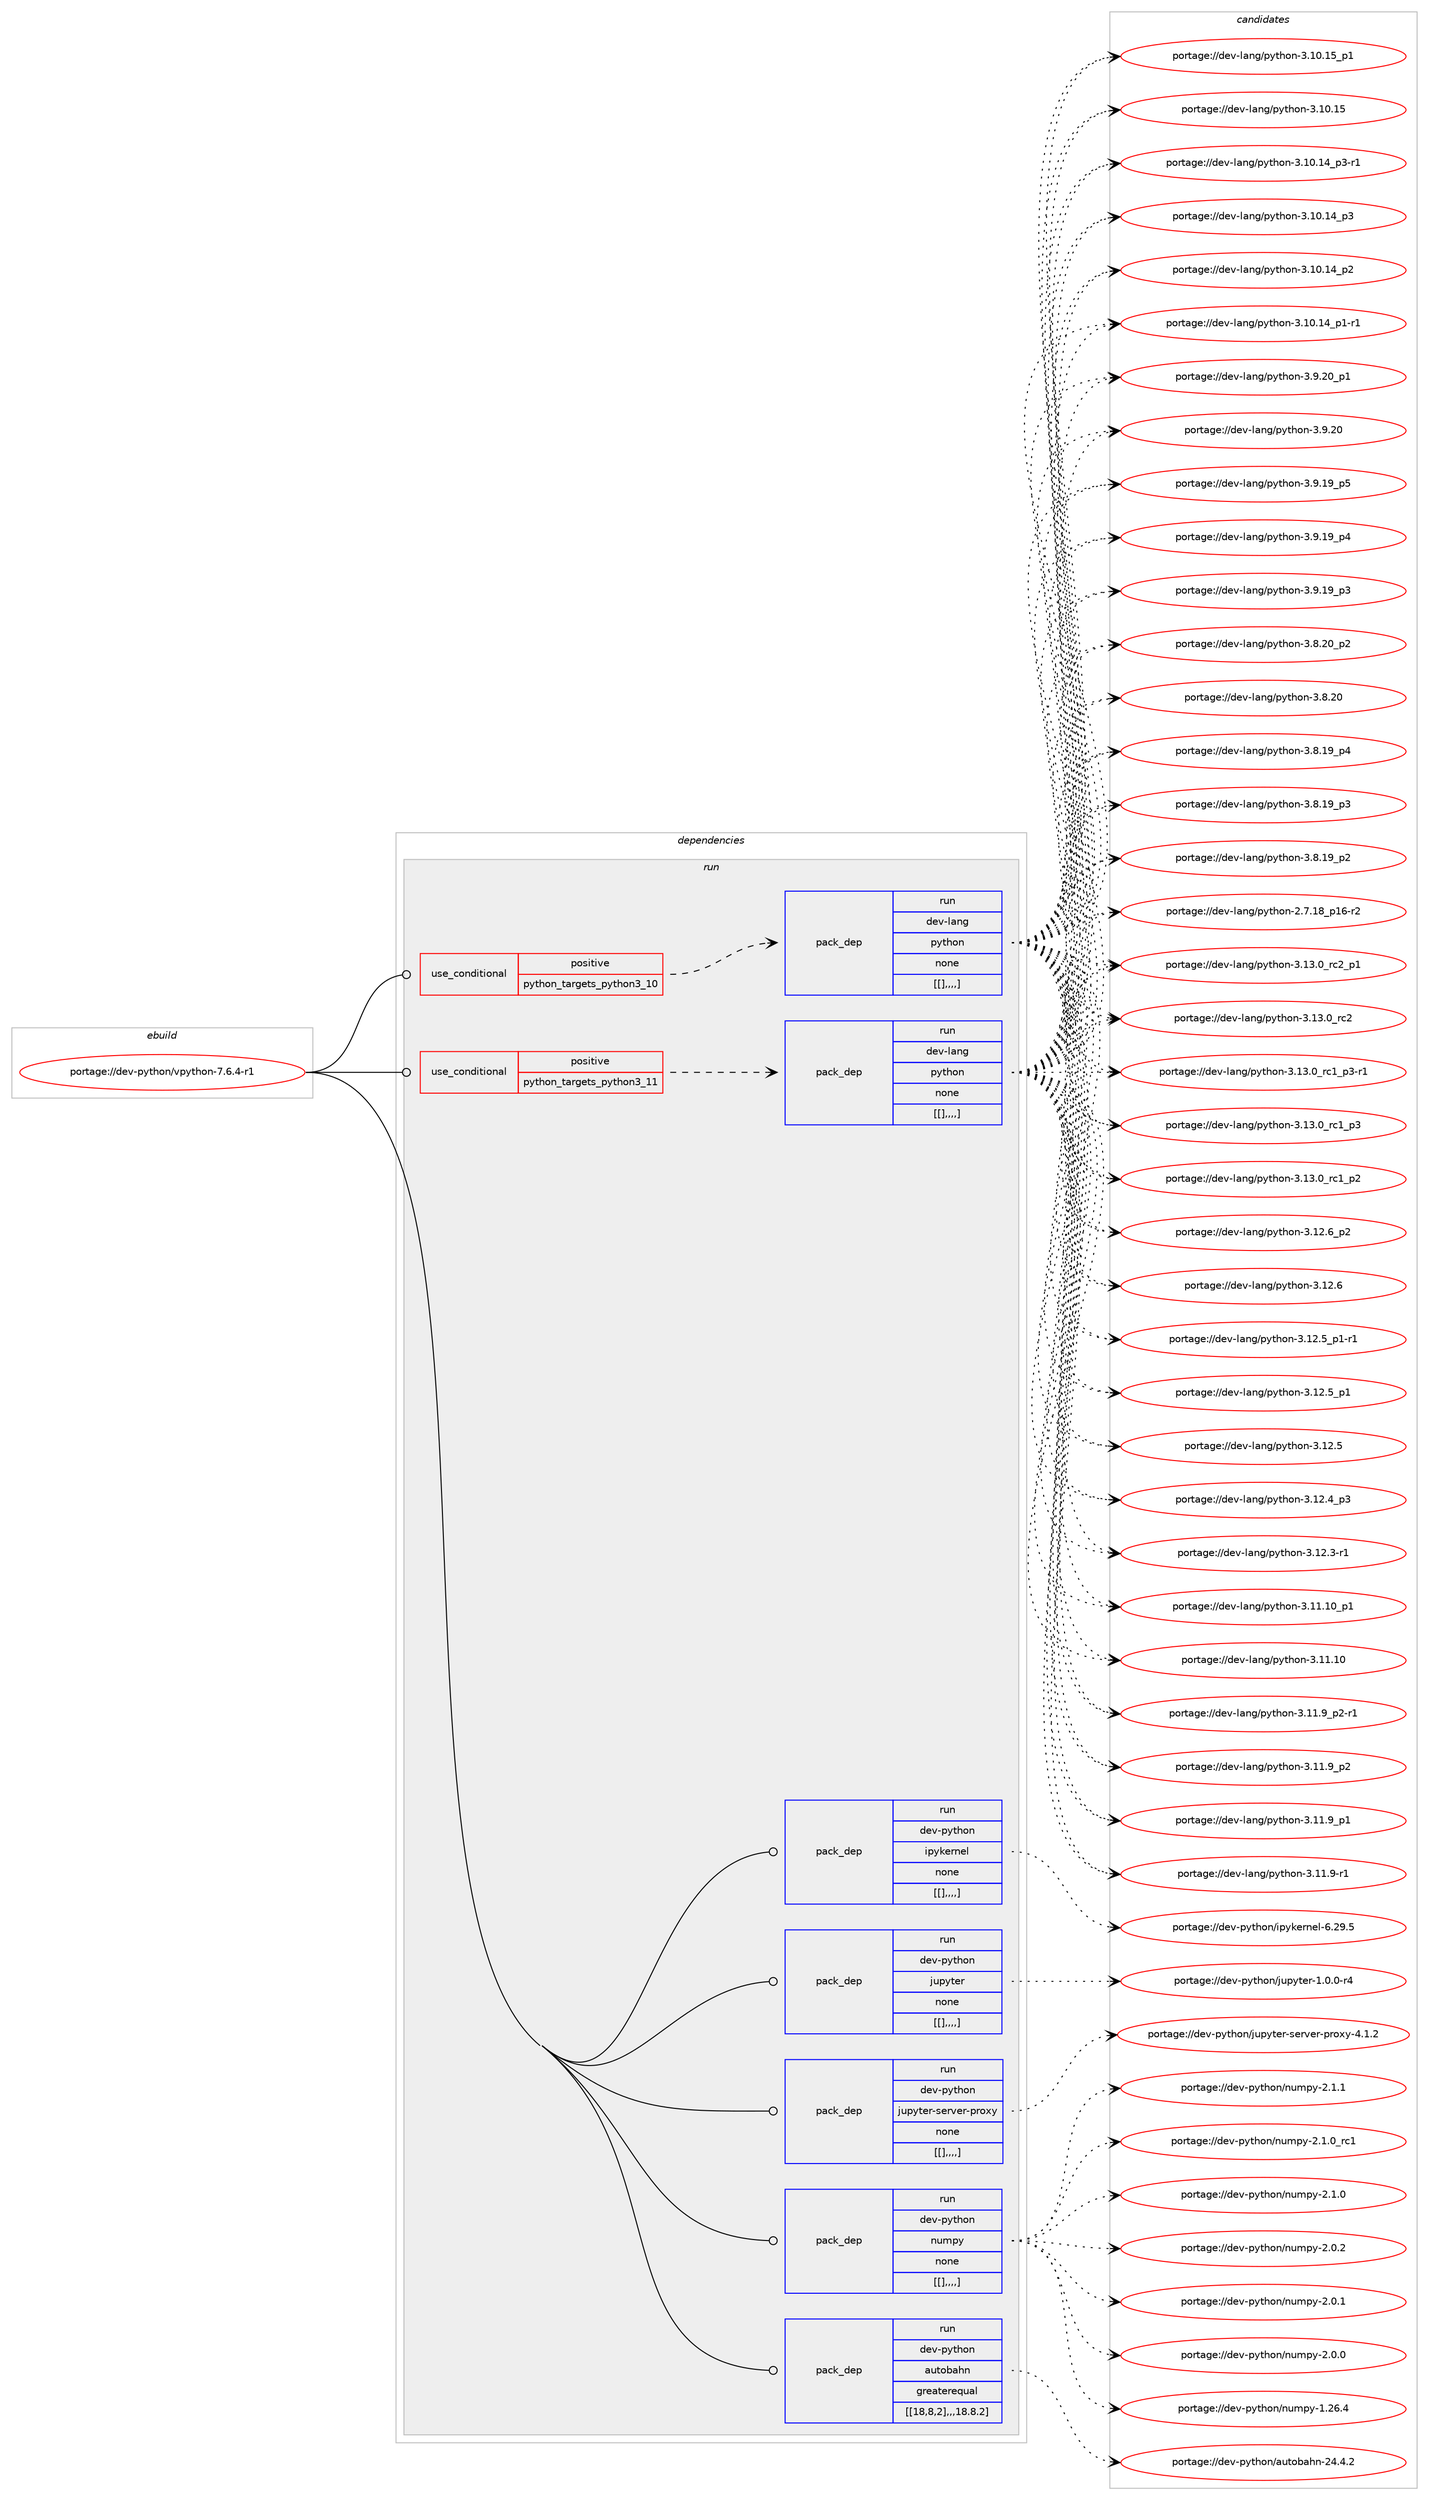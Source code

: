 digraph prolog {

# *************
# Graph options
# *************

newrank=true;
concentrate=true;
compound=true;
graph [rankdir=LR,fontname=Helvetica,fontsize=10,ranksep=1.5];#, ranksep=2.5, nodesep=0.2];
edge  [arrowhead=vee];
node  [fontname=Helvetica,fontsize=10];

# **********
# The ebuild
# **********

subgraph cluster_leftcol {
color=gray;
label=<<i>ebuild</i>>;
id [label="portage://dev-python/vpython-7.6.4-r1", color=red, width=4, href="../dev-python/vpython-7.6.4-r1.svg"];
}

# ****************
# The dependencies
# ****************

subgraph cluster_midcol {
color=gray;
label=<<i>dependencies</i>>;
subgraph cluster_compile {
fillcolor="#eeeeee";
style=filled;
label=<<i>compile</i>>;
}
subgraph cluster_compileandrun {
fillcolor="#eeeeee";
style=filled;
label=<<i>compile and run</i>>;
}
subgraph cluster_run {
fillcolor="#eeeeee";
style=filled;
label=<<i>run</i>>;
subgraph cond42833 {
dependency170554 [label=<<TABLE BORDER="0" CELLBORDER="1" CELLSPACING="0" CELLPADDING="4"><TR><TD ROWSPAN="3" CELLPADDING="10">use_conditional</TD></TR><TR><TD>positive</TD></TR><TR><TD>python_targets_python3_10</TD></TR></TABLE>>, shape=none, color=red];
subgraph pack126458 {
dependency170555 [label=<<TABLE BORDER="0" CELLBORDER="1" CELLSPACING="0" CELLPADDING="4" WIDTH="220"><TR><TD ROWSPAN="6" CELLPADDING="30">pack_dep</TD></TR><TR><TD WIDTH="110">run</TD></TR><TR><TD>dev-lang</TD></TR><TR><TD>python</TD></TR><TR><TD>none</TD></TR><TR><TD>[[],,,,]</TD></TR></TABLE>>, shape=none, color=blue];
}
dependency170554:e -> dependency170555:w [weight=20,style="dashed",arrowhead="vee"];
}
id:e -> dependency170554:w [weight=20,style="solid",arrowhead="odot"];
subgraph cond42834 {
dependency170556 [label=<<TABLE BORDER="0" CELLBORDER="1" CELLSPACING="0" CELLPADDING="4"><TR><TD ROWSPAN="3" CELLPADDING="10">use_conditional</TD></TR><TR><TD>positive</TD></TR><TR><TD>python_targets_python3_11</TD></TR></TABLE>>, shape=none, color=red];
subgraph pack126459 {
dependency170557 [label=<<TABLE BORDER="0" CELLBORDER="1" CELLSPACING="0" CELLPADDING="4" WIDTH="220"><TR><TD ROWSPAN="6" CELLPADDING="30">pack_dep</TD></TR><TR><TD WIDTH="110">run</TD></TR><TR><TD>dev-lang</TD></TR><TR><TD>python</TD></TR><TR><TD>none</TD></TR><TR><TD>[[],,,,]</TD></TR></TABLE>>, shape=none, color=blue];
}
dependency170556:e -> dependency170557:w [weight=20,style="dashed",arrowhead="vee"];
}
id:e -> dependency170556:w [weight=20,style="solid",arrowhead="odot"];
subgraph pack126460 {
dependency170558 [label=<<TABLE BORDER="0" CELLBORDER="1" CELLSPACING="0" CELLPADDING="4" WIDTH="220"><TR><TD ROWSPAN="6" CELLPADDING="30">pack_dep</TD></TR><TR><TD WIDTH="110">run</TD></TR><TR><TD>dev-python</TD></TR><TR><TD>autobahn</TD></TR><TR><TD>greaterequal</TD></TR><TR><TD>[[18,8,2],,,18.8.2]</TD></TR></TABLE>>, shape=none, color=blue];
}
id:e -> dependency170558:w [weight=20,style="solid",arrowhead="odot"];
subgraph pack126461 {
dependency170559 [label=<<TABLE BORDER="0" CELLBORDER="1" CELLSPACING="0" CELLPADDING="4" WIDTH="220"><TR><TD ROWSPAN="6" CELLPADDING="30">pack_dep</TD></TR><TR><TD WIDTH="110">run</TD></TR><TR><TD>dev-python</TD></TR><TR><TD>ipykernel</TD></TR><TR><TD>none</TD></TR><TR><TD>[[],,,,]</TD></TR></TABLE>>, shape=none, color=blue];
}
id:e -> dependency170559:w [weight=20,style="solid",arrowhead="odot"];
subgraph pack126462 {
dependency170560 [label=<<TABLE BORDER="0" CELLBORDER="1" CELLSPACING="0" CELLPADDING="4" WIDTH="220"><TR><TD ROWSPAN="6" CELLPADDING="30">pack_dep</TD></TR><TR><TD WIDTH="110">run</TD></TR><TR><TD>dev-python</TD></TR><TR><TD>jupyter</TD></TR><TR><TD>none</TD></TR><TR><TD>[[],,,,]</TD></TR></TABLE>>, shape=none, color=blue];
}
id:e -> dependency170560:w [weight=20,style="solid",arrowhead="odot"];
subgraph pack126463 {
dependency170561 [label=<<TABLE BORDER="0" CELLBORDER="1" CELLSPACING="0" CELLPADDING="4" WIDTH="220"><TR><TD ROWSPAN="6" CELLPADDING="30">pack_dep</TD></TR><TR><TD WIDTH="110">run</TD></TR><TR><TD>dev-python</TD></TR><TR><TD>jupyter-server-proxy</TD></TR><TR><TD>none</TD></TR><TR><TD>[[],,,,]</TD></TR></TABLE>>, shape=none, color=blue];
}
id:e -> dependency170561:w [weight=20,style="solid",arrowhead="odot"];
subgraph pack126464 {
dependency170562 [label=<<TABLE BORDER="0" CELLBORDER="1" CELLSPACING="0" CELLPADDING="4" WIDTH="220"><TR><TD ROWSPAN="6" CELLPADDING="30">pack_dep</TD></TR><TR><TD WIDTH="110">run</TD></TR><TR><TD>dev-python</TD></TR><TR><TD>numpy</TD></TR><TR><TD>none</TD></TR><TR><TD>[[],,,,]</TD></TR></TABLE>>, shape=none, color=blue];
}
id:e -> dependency170562:w [weight=20,style="solid",arrowhead="odot"];
}
}

# **************
# The candidates
# **************

subgraph cluster_choices {
rank=same;
color=gray;
label=<<i>candidates</i>>;

subgraph choice126458 {
color=black;
nodesep=1;
choice100101118451089711010347112121116104111110455146495146489511499509511249 [label="portage://dev-lang/python-3.13.0_rc2_p1", color=red, width=4,href="../dev-lang/python-3.13.0_rc2_p1.svg"];
choice10010111845108971101034711212111610411111045514649514648951149950 [label="portage://dev-lang/python-3.13.0_rc2", color=red, width=4,href="../dev-lang/python-3.13.0_rc2.svg"];
choice1001011184510897110103471121211161041111104551464951464895114994995112514511449 [label="portage://dev-lang/python-3.13.0_rc1_p3-r1", color=red, width=4,href="../dev-lang/python-3.13.0_rc1_p3-r1.svg"];
choice100101118451089711010347112121116104111110455146495146489511499499511251 [label="portage://dev-lang/python-3.13.0_rc1_p3", color=red, width=4,href="../dev-lang/python-3.13.0_rc1_p3.svg"];
choice100101118451089711010347112121116104111110455146495146489511499499511250 [label="portage://dev-lang/python-3.13.0_rc1_p2", color=red, width=4,href="../dev-lang/python-3.13.0_rc1_p2.svg"];
choice100101118451089711010347112121116104111110455146495046549511250 [label="portage://dev-lang/python-3.12.6_p2", color=red, width=4,href="../dev-lang/python-3.12.6_p2.svg"];
choice10010111845108971101034711212111610411111045514649504654 [label="portage://dev-lang/python-3.12.6", color=red, width=4,href="../dev-lang/python-3.12.6.svg"];
choice1001011184510897110103471121211161041111104551464950465395112494511449 [label="portage://dev-lang/python-3.12.5_p1-r1", color=red, width=4,href="../dev-lang/python-3.12.5_p1-r1.svg"];
choice100101118451089711010347112121116104111110455146495046539511249 [label="portage://dev-lang/python-3.12.5_p1", color=red, width=4,href="../dev-lang/python-3.12.5_p1.svg"];
choice10010111845108971101034711212111610411111045514649504653 [label="portage://dev-lang/python-3.12.5", color=red, width=4,href="../dev-lang/python-3.12.5.svg"];
choice100101118451089711010347112121116104111110455146495046529511251 [label="portage://dev-lang/python-3.12.4_p3", color=red, width=4,href="../dev-lang/python-3.12.4_p3.svg"];
choice100101118451089711010347112121116104111110455146495046514511449 [label="portage://dev-lang/python-3.12.3-r1", color=red, width=4,href="../dev-lang/python-3.12.3-r1.svg"];
choice10010111845108971101034711212111610411111045514649494649489511249 [label="portage://dev-lang/python-3.11.10_p1", color=red, width=4,href="../dev-lang/python-3.11.10_p1.svg"];
choice1001011184510897110103471121211161041111104551464949464948 [label="portage://dev-lang/python-3.11.10", color=red, width=4,href="../dev-lang/python-3.11.10.svg"];
choice1001011184510897110103471121211161041111104551464949465795112504511449 [label="portage://dev-lang/python-3.11.9_p2-r1", color=red, width=4,href="../dev-lang/python-3.11.9_p2-r1.svg"];
choice100101118451089711010347112121116104111110455146494946579511250 [label="portage://dev-lang/python-3.11.9_p2", color=red, width=4,href="../dev-lang/python-3.11.9_p2.svg"];
choice100101118451089711010347112121116104111110455146494946579511249 [label="portage://dev-lang/python-3.11.9_p1", color=red, width=4,href="../dev-lang/python-3.11.9_p1.svg"];
choice100101118451089711010347112121116104111110455146494946574511449 [label="portage://dev-lang/python-3.11.9-r1", color=red, width=4,href="../dev-lang/python-3.11.9-r1.svg"];
choice10010111845108971101034711212111610411111045514649484649539511249 [label="portage://dev-lang/python-3.10.15_p1", color=red, width=4,href="../dev-lang/python-3.10.15_p1.svg"];
choice1001011184510897110103471121211161041111104551464948464953 [label="portage://dev-lang/python-3.10.15", color=red, width=4,href="../dev-lang/python-3.10.15.svg"];
choice100101118451089711010347112121116104111110455146494846495295112514511449 [label="portage://dev-lang/python-3.10.14_p3-r1", color=red, width=4,href="../dev-lang/python-3.10.14_p3-r1.svg"];
choice10010111845108971101034711212111610411111045514649484649529511251 [label="portage://dev-lang/python-3.10.14_p3", color=red, width=4,href="../dev-lang/python-3.10.14_p3.svg"];
choice10010111845108971101034711212111610411111045514649484649529511250 [label="portage://dev-lang/python-3.10.14_p2", color=red, width=4,href="../dev-lang/python-3.10.14_p2.svg"];
choice100101118451089711010347112121116104111110455146494846495295112494511449 [label="portage://dev-lang/python-3.10.14_p1-r1", color=red, width=4,href="../dev-lang/python-3.10.14_p1-r1.svg"];
choice100101118451089711010347112121116104111110455146574650489511249 [label="portage://dev-lang/python-3.9.20_p1", color=red, width=4,href="../dev-lang/python-3.9.20_p1.svg"];
choice10010111845108971101034711212111610411111045514657465048 [label="portage://dev-lang/python-3.9.20", color=red, width=4,href="../dev-lang/python-3.9.20.svg"];
choice100101118451089711010347112121116104111110455146574649579511253 [label="portage://dev-lang/python-3.9.19_p5", color=red, width=4,href="../dev-lang/python-3.9.19_p5.svg"];
choice100101118451089711010347112121116104111110455146574649579511252 [label="portage://dev-lang/python-3.9.19_p4", color=red, width=4,href="../dev-lang/python-3.9.19_p4.svg"];
choice100101118451089711010347112121116104111110455146574649579511251 [label="portage://dev-lang/python-3.9.19_p3", color=red, width=4,href="../dev-lang/python-3.9.19_p3.svg"];
choice100101118451089711010347112121116104111110455146564650489511250 [label="portage://dev-lang/python-3.8.20_p2", color=red, width=4,href="../dev-lang/python-3.8.20_p2.svg"];
choice10010111845108971101034711212111610411111045514656465048 [label="portage://dev-lang/python-3.8.20", color=red, width=4,href="../dev-lang/python-3.8.20.svg"];
choice100101118451089711010347112121116104111110455146564649579511252 [label="portage://dev-lang/python-3.8.19_p4", color=red, width=4,href="../dev-lang/python-3.8.19_p4.svg"];
choice100101118451089711010347112121116104111110455146564649579511251 [label="portage://dev-lang/python-3.8.19_p3", color=red, width=4,href="../dev-lang/python-3.8.19_p3.svg"];
choice100101118451089711010347112121116104111110455146564649579511250 [label="portage://dev-lang/python-3.8.19_p2", color=red, width=4,href="../dev-lang/python-3.8.19_p2.svg"];
choice100101118451089711010347112121116104111110455046554649569511249544511450 [label="portage://dev-lang/python-2.7.18_p16-r2", color=red, width=4,href="../dev-lang/python-2.7.18_p16-r2.svg"];
dependency170555:e -> choice100101118451089711010347112121116104111110455146495146489511499509511249:w [style=dotted,weight="100"];
dependency170555:e -> choice10010111845108971101034711212111610411111045514649514648951149950:w [style=dotted,weight="100"];
dependency170555:e -> choice1001011184510897110103471121211161041111104551464951464895114994995112514511449:w [style=dotted,weight="100"];
dependency170555:e -> choice100101118451089711010347112121116104111110455146495146489511499499511251:w [style=dotted,weight="100"];
dependency170555:e -> choice100101118451089711010347112121116104111110455146495146489511499499511250:w [style=dotted,weight="100"];
dependency170555:e -> choice100101118451089711010347112121116104111110455146495046549511250:w [style=dotted,weight="100"];
dependency170555:e -> choice10010111845108971101034711212111610411111045514649504654:w [style=dotted,weight="100"];
dependency170555:e -> choice1001011184510897110103471121211161041111104551464950465395112494511449:w [style=dotted,weight="100"];
dependency170555:e -> choice100101118451089711010347112121116104111110455146495046539511249:w [style=dotted,weight="100"];
dependency170555:e -> choice10010111845108971101034711212111610411111045514649504653:w [style=dotted,weight="100"];
dependency170555:e -> choice100101118451089711010347112121116104111110455146495046529511251:w [style=dotted,weight="100"];
dependency170555:e -> choice100101118451089711010347112121116104111110455146495046514511449:w [style=dotted,weight="100"];
dependency170555:e -> choice10010111845108971101034711212111610411111045514649494649489511249:w [style=dotted,weight="100"];
dependency170555:e -> choice1001011184510897110103471121211161041111104551464949464948:w [style=dotted,weight="100"];
dependency170555:e -> choice1001011184510897110103471121211161041111104551464949465795112504511449:w [style=dotted,weight="100"];
dependency170555:e -> choice100101118451089711010347112121116104111110455146494946579511250:w [style=dotted,weight="100"];
dependency170555:e -> choice100101118451089711010347112121116104111110455146494946579511249:w [style=dotted,weight="100"];
dependency170555:e -> choice100101118451089711010347112121116104111110455146494946574511449:w [style=dotted,weight="100"];
dependency170555:e -> choice10010111845108971101034711212111610411111045514649484649539511249:w [style=dotted,weight="100"];
dependency170555:e -> choice1001011184510897110103471121211161041111104551464948464953:w [style=dotted,weight="100"];
dependency170555:e -> choice100101118451089711010347112121116104111110455146494846495295112514511449:w [style=dotted,weight="100"];
dependency170555:e -> choice10010111845108971101034711212111610411111045514649484649529511251:w [style=dotted,weight="100"];
dependency170555:e -> choice10010111845108971101034711212111610411111045514649484649529511250:w [style=dotted,weight="100"];
dependency170555:e -> choice100101118451089711010347112121116104111110455146494846495295112494511449:w [style=dotted,weight="100"];
dependency170555:e -> choice100101118451089711010347112121116104111110455146574650489511249:w [style=dotted,weight="100"];
dependency170555:e -> choice10010111845108971101034711212111610411111045514657465048:w [style=dotted,weight="100"];
dependency170555:e -> choice100101118451089711010347112121116104111110455146574649579511253:w [style=dotted,weight="100"];
dependency170555:e -> choice100101118451089711010347112121116104111110455146574649579511252:w [style=dotted,weight="100"];
dependency170555:e -> choice100101118451089711010347112121116104111110455146574649579511251:w [style=dotted,weight="100"];
dependency170555:e -> choice100101118451089711010347112121116104111110455146564650489511250:w [style=dotted,weight="100"];
dependency170555:e -> choice10010111845108971101034711212111610411111045514656465048:w [style=dotted,weight="100"];
dependency170555:e -> choice100101118451089711010347112121116104111110455146564649579511252:w [style=dotted,weight="100"];
dependency170555:e -> choice100101118451089711010347112121116104111110455146564649579511251:w [style=dotted,weight="100"];
dependency170555:e -> choice100101118451089711010347112121116104111110455146564649579511250:w [style=dotted,weight="100"];
dependency170555:e -> choice100101118451089711010347112121116104111110455046554649569511249544511450:w [style=dotted,weight="100"];
}
subgraph choice126459 {
color=black;
nodesep=1;
choice100101118451089711010347112121116104111110455146495146489511499509511249 [label="portage://dev-lang/python-3.13.0_rc2_p1", color=red, width=4,href="../dev-lang/python-3.13.0_rc2_p1.svg"];
choice10010111845108971101034711212111610411111045514649514648951149950 [label="portage://dev-lang/python-3.13.0_rc2", color=red, width=4,href="../dev-lang/python-3.13.0_rc2.svg"];
choice1001011184510897110103471121211161041111104551464951464895114994995112514511449 [label="portage://dev-lang/python-3.13.0_rc1_p3-r1", color=red, width=4,href="../dev-lang/python-3.13.0_rc1_p3-r1.svg"];
choice100101118451089711010347112121116104111110455146495146489511499499511251 [label="portage://dev-lang/python-3.13.0_rc1_p3", color=red, width=4,href="../dev-lang/python-3.13.0_rc1_p3.svg"];
choice100101118451089711010347112121116104111110455146495146489511499499511250 [label="portage://dev-lang/python-3.13.0_rc1_p2", color=red, width=4,href="../dev-lang/python-3.13.0_rc1_p2.svg"];
choice100101118451089711010347112121116104111110455146495046549511250 [label="portage://dev-lang/python-3.12.6_p2", color=red, width=4,href="../dev-lang/python-3.12.6_p2.svg"];
choice10010111845108971101034711212111610411111045514649504654 [label="portage://dev-lang/python-3.12.6", color=red, width=4,href="../dev-lang/python-3.12.6.svg"];
choice1001011184510897110103471121211161041111104551464950465395112494511449 [label="portage://dev-lang/python-3.12.5_p1-r1", color=red, width=4,href="../dev-lang/python-3.12.5_p1-r1.svg"];
choice100101118451089711010347112121116104111110455146495046539511249 [label="portage://dev-lang/python-3.12.5_p1", color=red, width=4,href="../dev-lang/python-3.12.5_p1.svg"];
choice10010111845108971101034711212111610411111045514649504653 [label="portage://dev-lang/python-3.12.5", color=red, width=4,href="../dev-lang/python-3.12.5.svg"];
choice100101118451089711010347112121116104111110455146495046529511251 [label="portage://dev-lang/python-3.12.4_p3", color=red, width=4,href="../dev-lang/python-3.12.4_p3.svg"];
choice100101118451089711010347112121116104111110455146495046514511449 [label="portage://dev-lang/python-3.12.3-r1", color=red, width=4,href="../dev-lang/python-3.12.3-r1.svg"];
choice10010111845108971101034711212111610411111045514649494649489511249 [label="portage://dev-lang/python-3.11.10_p1", color=red, width=4,href="../dev-lang/python-3.11.10_p1.svg"];
choice1001011184510897110103471121211161041111104551464949464948 [label="portage://dev-lang/python-3.11.10", color=red, width=4,href="../dev-lang/python-3.11.10.svg"];
choice1001011184510897110103471121211161041111104551464949465795112504511449 [label="portage://dev-lang/python-3.11.9_p2-r1", color=red, width=4,href="../dev-lang/python-3.11.9_p2-r1.svg"];
choice100101118451089711010347112121116104111110455146494946579511250 [label="portage://dev-lang/python-3.11.9_p2", color=red, width=4,href="../dev-lang/python-3.11.9_p2.svg"];
choice100101118451089711010347112121116104111110455146494946579511249 [label="portage://dev-lang/python-3.11.9_p1", color=red, width=4,href="../dev-lang/python-3.11.9_p1.svg"];
choice100101118451089711010347112121116104111110455146494946574511449 [label="portage://dev-lang/python-3.11.9-r1", color=red, width=4,href="../dev-lang/python-3.11.9-r1.svg"];
choice10010111845108971101034711212111610411111045514649484649539511249 [label="portage://dev-lang/python-3.10.15_p1", color=red, width=4,href="../dev-lang/python-3.10.15_p1.svg"];
choice1001011184510897110103471121211161041111104551464948464953 [label="portage://dev-lang/python-3.10.15", color=red, width=4,href="../dev-lang/python-3.10.15.svg"];
choice100101118451089711010347112121116104111110455146494846495295112514511449 [label="portage://dev-lang/python-3.10.14_p3-r1", color=red, width=4,href="../dev-lang/python-3.10.14_p3-r1.svg"];
choice10010111845108971101034711212111610411111045514649484649529511251 [label="portage://dev-lang/python-3.10.14_p3", color=red, width=4,href="../dev-lang/python-3.10.14_p3.svg"];
choice10010111845108971101034711212111610411111045514649484649529511250 [label="portage://dev-lang/python-3.10.14_p2", color=red, width=4,href="../dev-lang/python-3.10.14_p2.svg"];
choice100101118451089711010347112121116104111110455146494846495295112494511449 [label="portage://dev-lang/python-3.10.14_p1-r1", color=red, width=4,href="../dev-lang/python-3.10.14_p1-r1.svg"];
choice100101118451089711010347112121116104111110455146574650489511249 [label="portage://dev-lang/python-3.9.20_p1", color=red, width=4,href="../dev-lang/python-3.9.20_p1.svg"];
choice10010111845108971101034711212111610411111045514657465048 [label="portage://dev-lang/python-3.9.20", color=red, width=4,href="../dev-lang/python-3.9.20.svg"];
choice100101118451089711010347112121116104111110455146574649579511253 [label="portage://dev-lang/python-3.9.19_p5", color=red, width=4,href="../dev-lang/python-3.9.19_p5.svg"];
choice100101118451089711010347112121116104111110455146574649579511252 [label="portage://dev-lang/python-3.9.19_p4", color=red, width=4,href="../dev-lang/python-3.9.19_p4.svg"];
choice100101118451089711010347112121116104111110455146574649579511251 [label="portage://dev-lang/python-3.9.19_p3", color=red, width=4,href="../dev-lang/python-3.9.19_p3.svg"];
choice100101118451089711010347112121116104111110455146564650489511250 [label="portage://dev-lang/python-3.8.20_p2", color=red, width=4,href="../dev-lang/python-3.8.20_p2.svg"];
choice10010111845108971101034711212111610411111045514656465048 [label="portage://dev-lang/python-3.8.20", color=red, width=4,href="../dev-lang/python-3.8.20.svg"];
choice100101118451089711010347112121116104111110455146564649579511252 [label="portage://dev-lang/python-3.8.19_p4", color=red, width=4,href="../dev-lang/python-3.8.19_p4.svg"];
choice100101118451089711010347112121116104111110455146564649579511251 [label="portage://dev-lang/python-3.8.19_p3", color=red, width=4,href="../dev-lang/python-3.8.19_p3.svg"];
choice100101118451089711010347112121116104111110455146564649579511250 [label="portage://dev-lang/python-3.8.19_p2", color=red, width=4,href="../dev-lang/python-3.8.19_p2.svg"];
choice100101118451089711010347112121116104111110455046554649569511249544511450 [label="portage://dev-lang/python-2.7.18_p16-r2", color=red, width=4,href="../dev-lang/python-2.7.18_p16-r2.svg"];
dependency170557:e -> choice100101118451089711010347112121116104111110455146495146489511499509511249:w [style=dotted,weight="100"];
dependency170557:e -> choice10010111845108971101034711212111610411111045514649514648951149950:w [style=dotted,weight="100"];
dependency170557:e -> choice1001011184510897110103471121211161041111104551464951464895114994995112514511449:w [style=dotted,weight="100"];
dependency170557:e -> choice100101118451089711010347112121116104111110455146495146489511499499511251:w [style=dotted,weight="100"];
dependency170557:e -> choice100101118451089711010347112121116104111110455146495146489511499499511250:w [style=dotted,weight="100"];
dependency170557:e -> choice100101118451089711010347112121116104111110455146495046549511250:w [style=dotted,weight="100"];
dependency170557:e -> choice10010111845108971101034711212111610411111045514649504654:w [style=dotted,weight="100"];
dependency170557:e -> choice1001011184510897110103471121211161041111104551464950465395112494511449:w [style=dotted,weight="100"];
dependency170557:e -> choice100101118451089711010347112121116104111110455146495046539511249:w [style=dotted,weight="100"];
dependency170557:e -> choice10010111845108971101034711212111610411111045514649504653:w [style=dotted,weight="100"];
dependency170557:e -> choice100101118451089711010347112121116104111110455146495046529511251:w [style=dotted,weight="100"];
dependency170557:e -> choice100101118451089711010347112121116104111110455146495046514511449:w [style=dotted,weight="100"];
dependency170557:e -> choice10010111845108971101034711212111610411111045514649494649489511249:w [style=dotted,weight="100"];
dependency170557:e -> choice1001011184510897110103471121211161041111104551464949464948:w [style=dotted,weight="100"];
dependency170557:e -> choice1001011184510897110103471121211161041111104551464949465795112504511449:w [style=dotted,weight="100"];
dependency170557:e -> choice100101118451089711010347112121116104111110455146494946579511250:w [style=dotted,weight="100"];
dependency170557:e -> choice100101118451089711010347112121116104111110455146494946579511249:w [style=dotted,weight="100"];
dependency170557:e -> choice100101118451089711010347112121116104111110455146494946574511449:w [style=dotted,weight="100"];
dependency170557:e -> choice10010111845108971101034711212111610411111045514649484649539511249:w [style=dotted,weight="100"];
dependency170557:e -> choice1001011184510897110103471121211161041111104551464948464953:w [style=dotted,weight="100"];
dependency170557:e -> choice100101118451089711010347112121116104111110455146494846495295112514511449:w [style=dotted,weight="100"];
dependency170557:e -> choice10010111845108971101034711212111610411111045514649484649529511251:w [style=dotted,weight="100"];
dependency170557:e -> choice10010111845108971101034711212111610411111045514649484649529511250:w [style=dotted,weight="100"];
dependency170557:e -> choice100101118451089711010347112121116104111110455146494846495295112494511449:w [style=dotted,weight="100"];
dependency170557:e -> choice100101118451089711010347112121116104111110455146574650489511249:w [style=dotted,weight="100"];
dependency170557:e -> choice10010111845108971101034711212111610411111045514657465048:w [style=dotted,weight="100"];
dependency170557:e -> choice100101118451089711010347112121116104111110455146574649579511253:w [style=dotted,weight="100"];
dependency170557:e -> choice100101118451089711010347112121116104111110455146574649579511252:w [style=dotted,weight="100"];
dependency170557:e -> choice100101118451089711010347112121116104111110455146574649579511251:w [style=dotted,weight="100"];
dependency170557:e -> choice100101118451089711010347112121116104111110455146564650489511250:w [style=dotted,weight="100"];
dependency170557:e -> choice10010111845108971101034711212111610411111045514656465048:w [style=dotted,weight="100"];
dependency170557:e -> choice100101118451089711010347112121116104111110455146564649579511252:w [style=dotted,weight="100"];
dependency170557:e -> choice100101118451089711010347112121116104111110455146564649579511251:w [style=dotted,weight="100"];
dependency170557:e -> choice100101118451089711010347112121116104111110455146564649579511250:w [style=dotted,weight="100"];
dependency170557:e -> choice100101118451089711010347112121116104111110455046554649569511249544511450:w [style=dotted,weight="100"];
}
subgraph choice126460 {
color=black;
nodesep=1;
choice100101118451121211161041111104797117116111989710411045505246524650 [label="portage://dev-python/autobahn-24.4.2", color=red, width=4,href="../dev-python/autobahn-24.4.2.svg"];
dependency170558:e -> choice100101118451121211161041111104797117116111989710411045505246524650:w [style=dotted,weight="100"];
}
subgraph choice126461 {
color=black;
nodesep=1;
choice100101118451121211161041111104710511212110710111411010110845544650574653 [label="portage://dev-python/ipykernel-6.29.5", color=red, width=4,href="../dev-python/ipykernel-6.29.5.svg"];
dependency170559:e -> choice100101118451121211161041111104710511212110710111411010110845544650574653:w [style=dotted,weight="100"];
}
subgraph choice126462 {
color=black;
nodesep=1;
choice10010111845112121116104111110471061171121211161011144549464846484511452 [label="portage://dev-python/jupyter-1.0.0-r4", color=red, width=4,href="../dev-python/jupyter-1.0.0-r4.svg"];
dependency170560:e -> choice10010111845112121116104111110471061171121211161011144549464846484511452:w [style=dotted,weight="100"];
}
subgraph choice126463 {
color=black;
nodesep=1;
choice10010111845112121116104111110471061171121211161011144511510111411810111445112114111120121455246494650 [label="portage://dev-python/jupyter-server-proxy-4.1.2", color=red, width=4,href="../dev-python/jupyter-server-proxy-4.1.2.svg"];
dependency170561:e -> choice10010111845112121116104111110471061171121211161011144511510111411810111445112114111120121455246494650:w [style=dotted,weight="100"];
}
subgraph choice126464 {
color=black;
nodesep=1;
choice1001011184511212111610411111047110117109112121455046494649 [label="portage://dev-python/numpy-2.1.1", color=red, width=4,href="../dev-python/numpy-2.1.1.svg"];
choice1001011184511212111610411111047110117109112121455046494648951149949 [label="portage://dev-python/numpy-2.1.0_rc1", color=red, width=4,href="../dev-python/numpy-2.1.0_rc1.svg"];
choice1001011184511212111610411111047110117109112121455046494648 [label="portage://dev-python/numpy-2.1.0", color=red, width=4,href="../dev-python/numpy-2.1.0.svg"];
choice1001011184511212111610411111047110117109112121455046484650 [label="portage://dev-python/numpy-2.0.2", color=red, width=4,href="../dev-python/numpy-2.0.2.svg"];
choice1001011184511212111610411111047110117109112121455046484649 [label="portage://dev-python/numpy-2.0.1", color=red, width=4,href="../dev-python/numpy-2.0.1.svg"];
choice1001011184511212111610411111047110117109112121455046484648 [label="portage://dev-python/numpy-2.0.0", color=red, width=4,href="../dev-python/numpy-2.0.0.svg"];
choice100101118451121211161041111104711011710911212145494650544652 [label="portage://dev-python/numpy-1.26.4", color=red, width=4,href="../dev-python/numpy-1.26.4.svg"];
dependency170562:e -> choice1001011184511212111610411111047110117109112121455046494649:w [style=dotted,weight="100"];
dependency170562:e -> choice1001011184511212111610411111047110117109112121455046494648951149949:w [style=dotted,weight="100"];
dependency170562:e -> choice1001011184511212111610411111047110117109112121455046494648:w [style=dotted,weight="100"];
dependency170562:e -> choice1001011184511212111610411111047110117109112121455046484650:w [style=dotted,weight="100"];
dependency170562:e -> choice1001011184511212111610411111047110117109112121455046484649:w [style=dotted,weight="100"];
dependency170562:e -> choice1001011184511212111610411111047110117109112121455046484648:w [style=dotted,weight="100"];
dependency170562:e -> choice100101118451121211161041111104711011710911212145494650544652:w [style=dotted,weight="100"];
}
}

}
